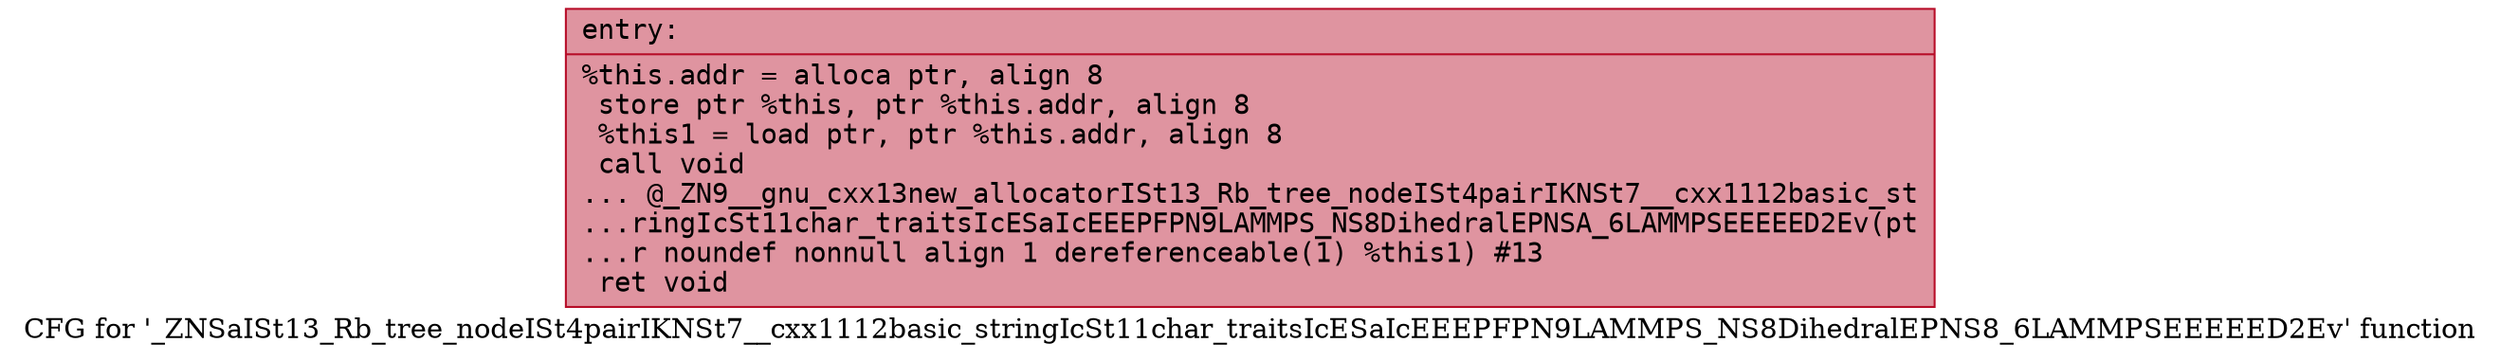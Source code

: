 digraph "CFG for '_ZNSaISt13_Rb_tree_nodeISt4pairIKNSt7__cxx1112basic_stringIcSt11char_traitsIcESaIcEEEPFPN9LAMMPS_NS8DihedralEPNS8_6LAMMPSEEEEED2Ev' function" {
	label="CFG for '_ZNSaISt13_Rb_tree_nodeISt4pairIKNSt7__cxx1112basic_stringIcSt11char_traitsIcESaIcEEEPFPN9LAMMPS_NS8DihedralEPNS8_6LAMMPSEEEEED2Ev' function";

	Node0x563a5e18dbc0 [shape=record,color="#b70d28ff", style=filled, fillcolor="#b70d2870" fontname="Courier",label="{entry:\l|  %this.addr = alloca ptr, align 8\l  store ptr %this, ptr %this.addr, align 8\l  %this1 = load ptr, ptr %this.addr, align 8\l  call void\l... @_ZN9__gnu_cxx13new_allocatorISt13_Rb_tree_nodeISt4pairIKNSt7__cxx1112basic_st\l...ringIcSt11char_traitsIcESaIcEEEPFPN9LAMMPS_NS8DihedralEPNSA_6LAMMPSEEEEED2Ev(pt\l...r noundef nonnull align 1 dereferenceable(1) %this1) #13\l  ret void\l}"];
}
